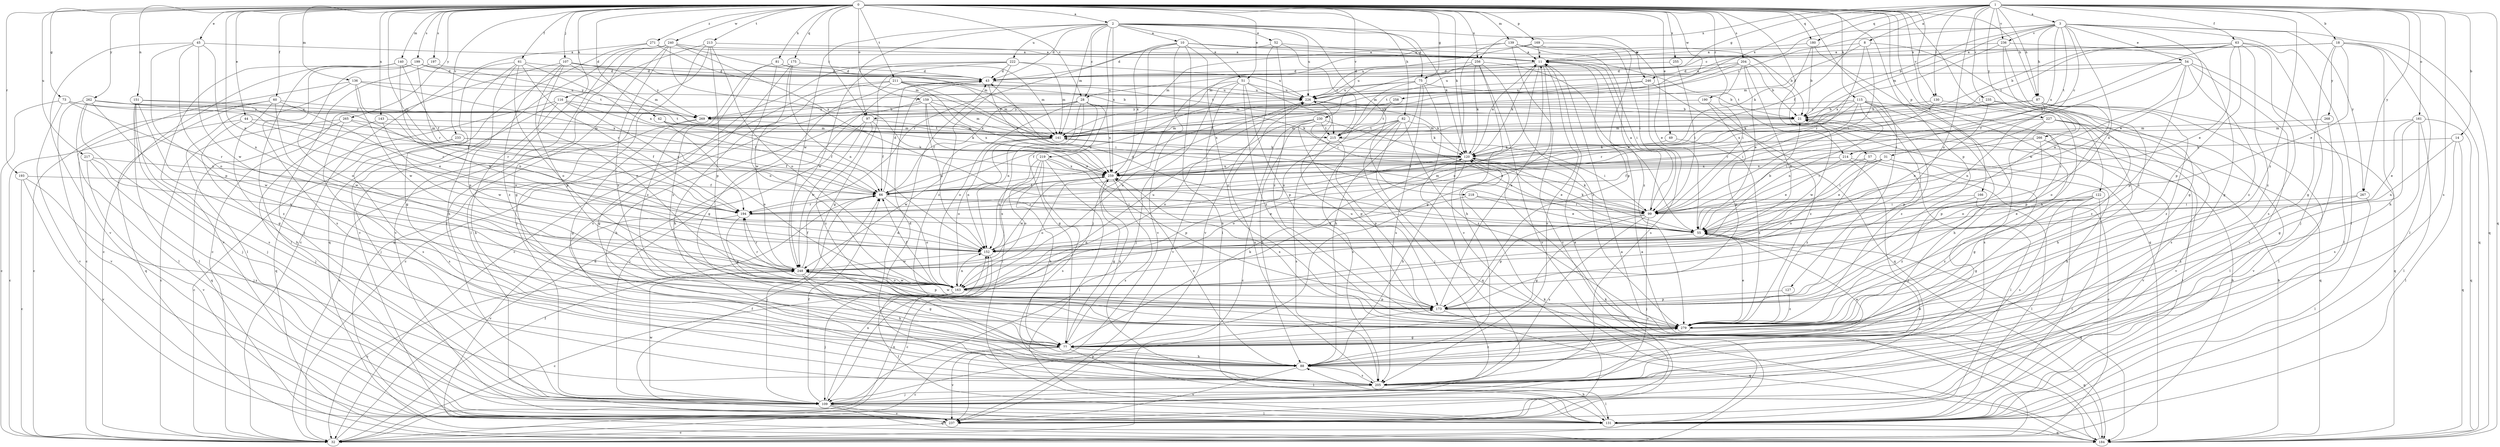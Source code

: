 strict digraph  {
0;
1;
2;
3;
8;
10;
11;
14;
18;
21;
28;
31;
32;
42;
43;
44;
45;
49;
51;
52;
54;
55;
57;
60;
61;
63;
66;
73;
75;
77;
81;
82;
87;
88;
97;
99;
107;
109;
115;
116;
120;
122;
127;
130;
131;
136;
139;
140;
141;
143;
151;
152;
159;
161;
163;
166;
169;
173;
175;
180;
184;
190;
193;
194;
197;
199;
204;
205;
211;
213;
214;
215;
217;
218;
219;
222;
226;
227;
230;
233;
235;
236;
237;
240;
246;
248;
255;
256;
258;
259;
262;
265;
266;
267;
268;
269;
271;
279;
0 -> 2  [label=a];
0 -> 28  [label=c];
0 -> 42  [label=d];
0 -> 44  [label=e];
0 -> 45  [label=e];
0 -> 49  [label=e];
0 -> 51  [label=e];
0 -> 57  [label=f];
0 -> 60  [label=f];
0 -> 61  [label=f];
0 -> 73  [label=g];
0 -> 75  [label=g];
0 -> 81  [label=h];
0 -> 82  [label=h];
0 -> 87  [label=h];
0 -> 97  [label=i];
0 -> 107  [label=j];
0 -> 115  [label=k];
0 -> 116  [label=k];
0 -> 120  [label=k];
0 -> 122  [label=l];
0 -> 127  [label=l];
0 -> 130  [label=l];
0 -> 136  [label=m];
0 -> 139  [label=m];
0 -> 140  [label=m];
0 -> 143  [label=n];
0 -> 151  [label=n];
0 -> 152  [label=n];
0 -> 159  [label=o];
0 -> 166  [label=p];
0 -> 169  [label=p];
0 -> 173  [label=p];
0 -> 175  [label=q];
0 -> 180  [label=q];
0 -> 190  [label=r];
0 -> 193  [label=r];
0 -> 194  [label=r];
0 -> 197  [label=s];
0 -> 199  [label=s];
0 -> 204  [label=s];
0 -> 211  [label=t];
0 -> 213  [label=t];
0 -> 217  [label=u];
0 -> 227  [label=v];
0 -> 230  [label=v];
0 -> 233  [label=v];
0 -> 240  [label=w];
0 -> 246  [label=w];
0 -> 255  [label=x];
0 -> 256  [label=x];
0 -> 262  [label=y];
0 -> 265  [label=y];
0 -> 271  [label=z];
0 -> 279  [label=z];
1 -> 3  [label=a];
1 -> 8  [label=a];
1 -> 14  [label=b];
1 -> 18  [label=b];
1 -> 63  [label=f];
1 -> 66  [label=f];
1 -> 75  [label=g];
1 -> 87  [label=h];
1 -> 130  [label=l];
1 -> 161  [label=o];
1 -> 163  [label=o];
1 -> 180  [label=q];
1 -> 184  [label=q];
1 -> 205  [label=s];
1 -> 235  [label=v];
1 -> 236  [label=v];
1 -> 256  [label=x];
1 -> 258  [label=x];
1 -> 266  [label=y];
1 -> 267  [label=y];
1 -> 279  [label=z];
2 -> 10  [label=a];
2 -> 28  [label=c];
2 -> 43  [label=d];
2 -> 51  [label=e];
2 -> 52  [label=e];
2 -> 75  [label=g];
2 -> 97  [label=i];
2 -> 120  [label=k];
2 -> 141  [label=m];
2 -> 218  [label=u];
2 -> 219  [label=u];
2 -> 222  [label=u];
2 -> 226  [label=u];
2 -> 246  [label=w];
2 -> 248  [label=w];
2 -> 259  [label=x];
3 -> 21  [label=b];
3 -> 28  [label=c];
3 -> 31  [label=c];
3 -> 54  [label=e];
3 -> 55  [label=e];
3 -> 87  [label=h];
3 -> 97  [label=i];
3 -> 131  [label=l];
3 -> 141  [label=m];
3 -> 152  [label=n];
3 -> 184  [label=q];
3 -> 214  [label=t];
3 -> 236  [label=v];
3 -> 259  [label=x];
3 -> 267  [label=y];
8 -> 11  [label=a];
8 -> 77  [label=g];
8 -> 99  [label=i];
8 -> 141  [label=m];
8 -> 194  [label=r];
10 -> 11  [label=a];
10 -> 21  [label=b];
10 -> 109  [label=j];
10 -> 131  [label=l];
10 -> 194  [label=r];
10 -> 214  [label=t];
10 -> 237  [label=v];
10 -> 259  [label=x];
10 -> 279  [label=z];
11 -> 43  [label=d];
11 -> 77  [label=g];
11 -> 99  [label=i];
11 -> 120  [label=k];
11 -> 163  [label=o];
11 -> 205  [label=s];
11 -> 226  [label=u];
14 -> 120  [label=k];
14 -> 131  [label=l];
14 -> 152  [label=n];
14 -> 184  [label=q];
18 -> 11  [label=a];
18 -> 55  [label=e];
18 -> 77  [label=g];
18 -> 88  [label=h];
18 -> 131  [label=l];
18 -> 184  [label=q];
18 -> 226  [label=u];
18 -> 268  [label=y];
21 -> 141  [label=m];
21 -> 184  [label=q];
21 -> 248  [label=w];
28 -> 66  [label=f];
28 -> 77  [label=g];
28 -> 120  [label=k];
28 -> 131  [label=l];
28 -> 152  [label=n];
28 -> 163  [label=o];
28 -> 259  [label=x];
28 -> 269  [label=y];
31 -> 55  [label=e];
31 -> 66  [label=f];
31 -> 77  [label=g];
31 -> 88  [label=h];
31 -> 99  [label=i];
31 -> 259  [label=x];
32 -> 11  [label=a];
32 -> 21  [label=b];
32 -> 43  [label=d];
32 -> 66  [label=f];
32 -> 120  [label=k];
32 -> 152  [label=n];
42 -> 66  [label=f];
42 -> 120  [label=k];
42 -> 163  [label=o];
42 -> 215  [label=t];
43 -> 226  [label=u];
43 -> 259  [label=x];
44 -> 32  [label=c];
44 -> 88  [label=h];
44 -> 141  [label=m];
44 -> 152  [label=n];
45 -> 11  [label=a];
45 -> 152  [label=n];
45 -> 163  [label=o];
45 -> 173  [label=p];
45 -> 237  [label=v];
45 -> 248  [label=w];
49 -> 120  [label=k];
49 -> 279  [label=z];
51 -> 99  [label=i];
51 -> 109  [label=j];
51 -> 163  [label=o];
51 -> 173  [label=p];
51 -> 226  [label=u];
51 -> 237  [label=v];
51 -> 279  [label=z];
52 -> 11  [label=a];
52 -> 43  [label=d];
52 -> 215  [label=t];
52 -> 237  [label=v];
52 -> 279  [label=z];
54 -> 43  [label=d];
54 -> 55  [label=e];
54 -> 66  [label=f];
54 -> 131  [label=l];
54 -> 173  [label=p];
54 -> 226  [label=u];
54 -> 237  [label=v];
54 -> 279  [label=z];
55 -> 21  [label=b];
55 -> 43  [label=d];
55 -> 120  [label=k];
55 -> 152  [label=n];
55 -> 184  [label=q];
57 -> 131  [label=l];
57 -> 163  [label=o];
57 -> 259  [label=x];
57 -> 279  [label=z];
60 -> 32  [label=c];
60 -> 55  [label=e];
60 -> 184  [label=q];
60 -> 248  [label=w];
60 -> 269  [label=y];
60 -> 279  [label=z];
61 -> 43  [label=d];
61 -> 77  [label=g];
61 -> 88  [label=h];
61 -> 163  [label=o];
61 -> 173  [label=p];
61 -> 194  [label=r];
61 -> 259  [label=x];
63 -> 11  [label=a];
63 -> 21  [label=b];
63 -> 55  [label=e];
63 -> 109  [label=j];
63 -> 173  [label=p];
63 -> 205  [label=s];
63 -> 215  [label=t];
63 -> 259  [label=x];
63 -> 279  [label=z];
66 -> 43  [label=d];
66 -> 55  [label=e];
66 -> 99  [label=i];
66 -> 109  [label=j];
66 -> 163  [label=o];
66 -> 194  [label=r];
66 -> 226  [label=u];
73 -> 32  [label=c];
73 -> 194  [label=r];
73 -> 215  [label=t];
73 -> 237  [label=v];
73 -> 269  [label=y];
75 -> 21  [label=b];
75 -> 88  [label=h];
75 -> 109  [label=j];
75 -> 163  [label=o];
75 -> 205  [label=s];
75 -> 226  [label=u];
75 -> 269  [label=y];
77 -> 32  [label=c];
77 -> 88  [label=h];
77 -> 120  [label=k];
77 -> 131  [label=l];
77 -> 237  [label=v];
77 -> 259  [label=x];
81 -> 43  [label=d];
81 -> 141  [label=m];
81 -> 163  [label=o];
81 -> 279  [label=z];
82 -> 66  [label=f];
82 -> 109  [label=j];
82 -> 120  [label=k];
82 -> 141  [label=m];
82 -> 184  [label=q];
82 -> 205  [label=s];
82 -> 215  [label=t];
82 -> 279  [label=z];
87 -> 21  [label=b];
87 -> 120  [label=k];
87 -> 131  [label=l];
87 -> 152  [label=n];
87 -> 163  [label=o];
87 -> 184  [label=q];
87 -> 259  [label=x];
87 -> 279  [label=z];
88 -> 43  [label=d];
88 -> 55  [label=e];
88 -> 205  [label=s];
88 -> 237  [label=v];
88 -> 259  [label=x];
88 -> 279  [label=z];
97 -> 66  [label=f];
97 -> 109  [label=j];
97 -> 141  [label=m];
97 -> 248  [label=w];
97 -> 279  [label=z];
99 -> 11  [label=a];
99 -> 77  [label=g];
99 -> 109  [label=j];
99 -> 120  [label=k];
99 -> 141  [label=m];
99 -> 173  [label=p];
99 -> 205  [label=s];
107 -> 32  [label=c];
107 -> 43  [label=d];
107 -> 141  [label=m];
107 -> 163  [label=o];
107 -> 173  [label=p];
107 -> 215  [label=t];
107 -> 269  [label=y];
107 -> 279  [label=z];
109 -> 66  [label=f];
109 -> 131  [label=l];
109 -> 152  [label=n];
109 -> 173  [label=p];
109 -> 184  [label=q];
109 -> 237  [label=v];
109 -> 248  [label=w];
115 -> 21  [label=b];
115 -> 88  [label=h];
115 -> 99  [label=i];
115 -> 152  [label=n];
115 -> 173  [label=p];
115 -> 194  [label=r];
115 -> 205  [label=s];
115 -> 269  [label=y];
115 -> 279  [label=z];
116 -> 21  [label=b];
116 -> 66  [label=f];
116 -> 88  [label=h];
116 -> 109  [label=j];
116 -> 184  [label=q];
116 -> 194  [label=r];
120 -> 11  [label=a];
120 -> 55  [label=e];
120 -> 88  [label=h];
120 -> 163  [label=o];
120 -> 259  [label=x];
122 -> 55  [label=e];
122 -> 77  [label=g];
122 -> 99  [label=i];
122 -> 109  [label=j];
122 -> 131  [label=l];
122 -> 205  [label=s];
122 -> 279  [label=z];
127 -> 173  [label=p];
127 -> 279  [label=z];
130 -> 21  [label=b];
130 -> 173  [label=p];
130 -> 194  [label=r];
131 -> 66  [label=f];
131 -> 88  [label=h];
131 -> 184  [label=q];
136 -> 32  [label=c];
136 -> 131  [label=l];
136 -> 152  [label=n];
136 -> 226  [label=u];
136 -> 248  [label=w];
136 -> 259  [label=x];
139 -> 11  [label=a];
139 -> 32  [label=c];
139 -> 99  [label=i];
139 -> 141  [label=m];
139 -> 184  [label=q];
139 -> 237  [label=v];
139 -> 279  [label=z];
140 -> 32  [label=c];
140 -> 43  [label=d];
140 -> 66  [label=f];
140 -> 131  [label=l];
140 -> 237  [label=v];
140 -> 248  [label=w];
141 -> 120  [label=k];
141 -> 152  [label=n];
141 -> 163  [label=o];
141 -> 248  [label=w];
143 -> 109  [label=j];
143 -> 141  [label=m];
143 -> 248  [label=w];
151 -> 109  [label=j];
151 -> 131  [label=l];
151 -> 194  [label=r];
151 -> 205  [label=s];
151 -> 248  [label=w];
151 -> 269  [label=y];
152 -> 32  [label=c];
152 -> 248  [label=w];
152 -> 259  [label=x];
159 -> 21  [label=b];
159 -> 55  [label=e];
159 -> 77  [label=g];
159 -> 88  [label=h];
159 -> 141  [label=m];
159 -> 152  [label=n];
159 -> 259  [label=x];
161 -> 55  [label=e];
161 -> 77  [label=g];
161 -> 131  [label=l];
161 -> 141  [label=m];
161 -> 184  [label=q];
161 -> 205  [label=s];
163 -> 32  [label=c];
163 -> 66  [label=f];
163 -> 109  [label=j];
163 -> 131  [label=l];
163 -> 152  [label=n];
163 -> 173  [label=p];
163 -> 194  [label=r];
163 -> 226  [label=u];
163 -> 248  [label=w];
166 -> 131  [label=l];
166 -> 194  [label=r];
166 -> 279  [label=z];
169 -> 11  [label=a];
169 -> 55  [label=e];
169 -> 141  [label=m];
169 -> 173  [label=p];
169 -> 226  [label=u];
173 -> 11  [label=a];
173 -> 184  [label=q];
173 -> 248  [label=w];
173 -> 279  [label=z];
175 -> 43  [label=d];
175 -> 152  [label=n];
175 -> 205  [label=s];
175 -> 248  [label=w];
175 -> 279  [label=z];
180 -> 11  [label=a];
180 -> 21  [label=b];
180 -> 88  [label=h];
180 -> 120  [label=k];
184 -> 11  [label=a];
184 -> 21  [label=b];
184 -> 120  [label=k];
190 -> 173  [label=p];
190 -> 269  [label=y];
190 -> 279  [label=z];
193 -> 32  [label=c];
193 -> 66  [label=f];
193 -> 205  [label=s];
193 -> 237  [label=v];
194 -> 55  [label=e];
194 -> 173  [label=p];
194 -> 237  [label=v];
197 -> 43  [label=d];
197 -> 109  [label=j];
199 -> 43  [label=d];
199 -> 163  [label=o];
199 -> 194  [label=r];
199 -> 205  [label=s];
199 -> 215  [label=t];
199 -> 269  [label=y];
204 -> 21  [label=b];
204 -> 43  [label=d];
204 -> 55  [label=e];
204 -> 99  [label=i];
204 -> 141  [label=m];
204 -> 215  [label=t];
204 -> 248  [label=w];
205 -> 43  [label=d];
205 -> 55  [label=e];
205 -> 109  [label=j];
205 -> 131  [label=l];
205 -> 226  [label=u];
211 -> 21  [label=b];
211 -> 32  [label=c];
211 -> 77  [label=g];
211 -> 88  [label=h];
211 -> 99  [label=i];
211 -> 141  [label=m];
211 -> 226  [label=u];
211 -> 259  [label=x];
213 -> 11  [label=a];
213 -> 109  [label=j];
213 -> 163  [label=o];
213 -> 173  [label=p];
213 -> 184  [label=q];
213 -> 237  [label=v];
214 -> 32  [label=c];
214 -> 55  [label=e];
214 -> 109  [label=j];
214 -> 259  [label=x];
215 -> 99  [label=i];
215 -> 173  [label=p];
215 -> 205  [label=s];
217 -> 109  [label=j];
217 -> 152  [label=n];
217 -> 237  [label=v];
217 -> 259  [label=x];
218 -> 55  [label=e];
218 -> 99  [label=i];
218 -> 152  [label=n];
219 -> 88  [label=h];
219 -> 131  [label=l];
219 -> 152  [label=n];
219 -> 163  [label=o];
219 -> 173  [label=p];
219 -> 205  [label=s];
219 -> 259  [label=x];
222 -> 32  [label=c];
222 -> 43  [label=d];
222 -> 77  [label=g];
222 -> 141  [label=m];
222 -> 226  [label=u];
222 -> 248  [label=w];
222 -> 279  [label=z];
226 -> 21  [label=b];
226 -> 120  [label=k];
226 -> 259  [label=x];
227 -> 88  [label=h];
227 -> 99  [label=i];
227 -> 131  [label=l];
227 -> 141  [label=m];
227 -> 173  [label=p];
227 -> 237  [label=v];
230 -> 32  [label=c];
230 -> 55  [label=e];
230 -> 88  [label=h];
230 -> 141  [label=m];
230 -> 163  [label=o];
230 -> 173  [label=p];
230 -> 215  [label=t];
233 -> 32  [label=c];
233 -> 66  [label=f];
233 -> 120  [label=k];
233 -> 205  [label=s];
235 -> 152  [label=n];
235 -> 205  [label=s];
235 -> 269  [label=y];
235 -> 279  [label=z];
236 -> 11  [label=a];
236 -> 77  [label=g];
236 -> 248  [label=w];
236 -> 259  [label=x];
236 -> 279  [label=z];
237 -> 11  [label=a];
237 -> 32  [label=c];
240 -> 11  [label=a];
240 -> 77  [label=g];
240 -> 99  [label=i];
240 -> 109  [label=j];
240 -> 131  [label=l];
240 -> 141  [label=m];
240 -> 237  [label=v];
240 -> 259  [label=x];
240 -> 279  [label=z];
246 -> 141  [label=m];
246 -> 184  [label=q];
246 -> 205  [label=s];
246 -> 226  [label=u];
248 -> 32  [label=c];
248 -> 66  [label=f];
248 -> 77  [label=g];
248 -> 88  [label=h];
248 -> 163  [label=o];
248 -> 173  [label=p];
248 -> 194  [label=r];
255 -> 43  [label=d];
255 -> 99  [label=i];
256 -> 43  [label=d];
256 -> 55  [label=e];
256 -> 66  [label=f];
256 -> 88  [label=h];
256 -> 120  [label=k];
256 -> 237  [label=v];
256 -> 279  [label=z];
258 -> 215  [label=t];
258 -> 269  [label=y];
259 -> 66  [label=f];
259 -> 77  [label=g];
259 -> 163  [label=o];
259 -> 205  [label=s];
259 -> 248  [label=w];
262 -> 66  [label=f];
262 -> 77  [label=g];
262 -> 109  [label=j];
262 -> 131  [label=l];
262 -> 194  [label=r];
262 -> 237  [label=v];
262 -> 269  [label=y];
265 -> 32  [label=c];
265 -> 66  [label=f];
265 -> 141  [label=m];
265 -> 184  [label=q];
265 -> 205  [label=s];
266 -> 99  [label=i];
266 -> 120  [label=k];
266 -> 131  [label=l];
266 -> 163  [label=o];
266 -> 237  [label=v];
267 -> 99  [label=i];
267 -> 131  [label=l];
267 -> 279  [label=z];
268 -> 141  [label=m];
268 -> 237  [label=v];
269 -> 32  [label=c];
269 -> 77  [label=g];
269 -> 141  [label=m];
271 -> 11  [label=a];
271 -> 32  [label=c];
271 -> 141  [label=m];
271 -> 184  [label=q];
279 -> 55  [label=e];
279 -> 77  [label=g];
279 -> 184  [label=q];
279 -> 226  [label=u];
279 -> 259  [label=x];
}
